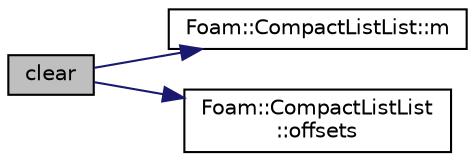 digraph "clear"
{
  bgcolor="transparent";
  edge [fontname="Helvetica",fontsize="10",labelfontname="Helvetica",labelfontsize="10"];
  node [fontname="Helvetica",fontsize="10",shape=record];
  rankdir="LR";
  Node1 [label="clear",height=0.2,width=0.4,color="black", fillcolor="grey75", style="filled" fontcolor="black"];
  Node1 -> Node2 [color="midnightblue",fontsize="10",style="solid",fontname="Helvetica"];
  Node2 [label="Foam::CompactListList::m",height=0.2,width=0.4,color="black",URL="$classFoam_1_1CompactListList.html#af76bc5f3d1be90aa6ef3b0f7757dc01b",tooltip="Return the packed matrix of data. "];
  Node1 -> Node3 [color="midnightblue",fontsize="10",style="solid",fontname="Helvetica"];
  Node3 [label="Foam::CompactListList\l::offsets",height=0.2,width=0.4,color="black",URL="$classFoam_1_1CompactListList.html#ad67add7005bbf8a50bd37a96872b8d15",tooltip="Return the offset table (= size()+1) "];
}
